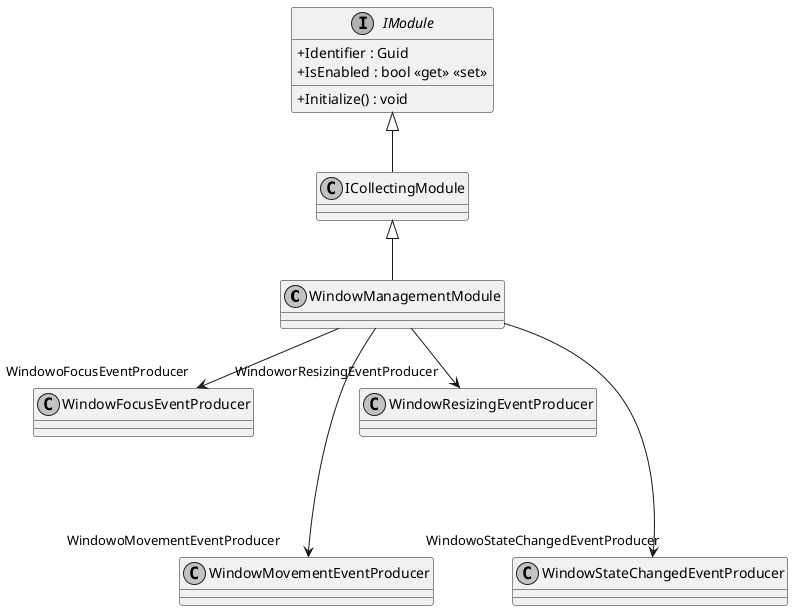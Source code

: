 @startuml
skinparam monochrome true
skinparam ClassAttributeIconSize 0

class WindowManagementModule {
}
interface IModule {
    + Identifier : Guid
    + IsEnabled : bool <<get>> <<set>>
    + Initialize() : void
}
IModule <|-- ICollectingModule
ICollectingModule <|-- WindowManagementModule
WindowManagementModule --> "WindowoFocusEventProducer" WindowFocusEventProducer
WindowManagementModule ----> "WindowoMovementEventProducer" WindowMovementEventProducer
WindowManagementModule --> "WindoworResizingEventProducer" WindowResizingEventProducer
WindowManagementModule ----> "WindowoStateChangedEventProducer" WindowStateChangedEventProducer
@enduml
